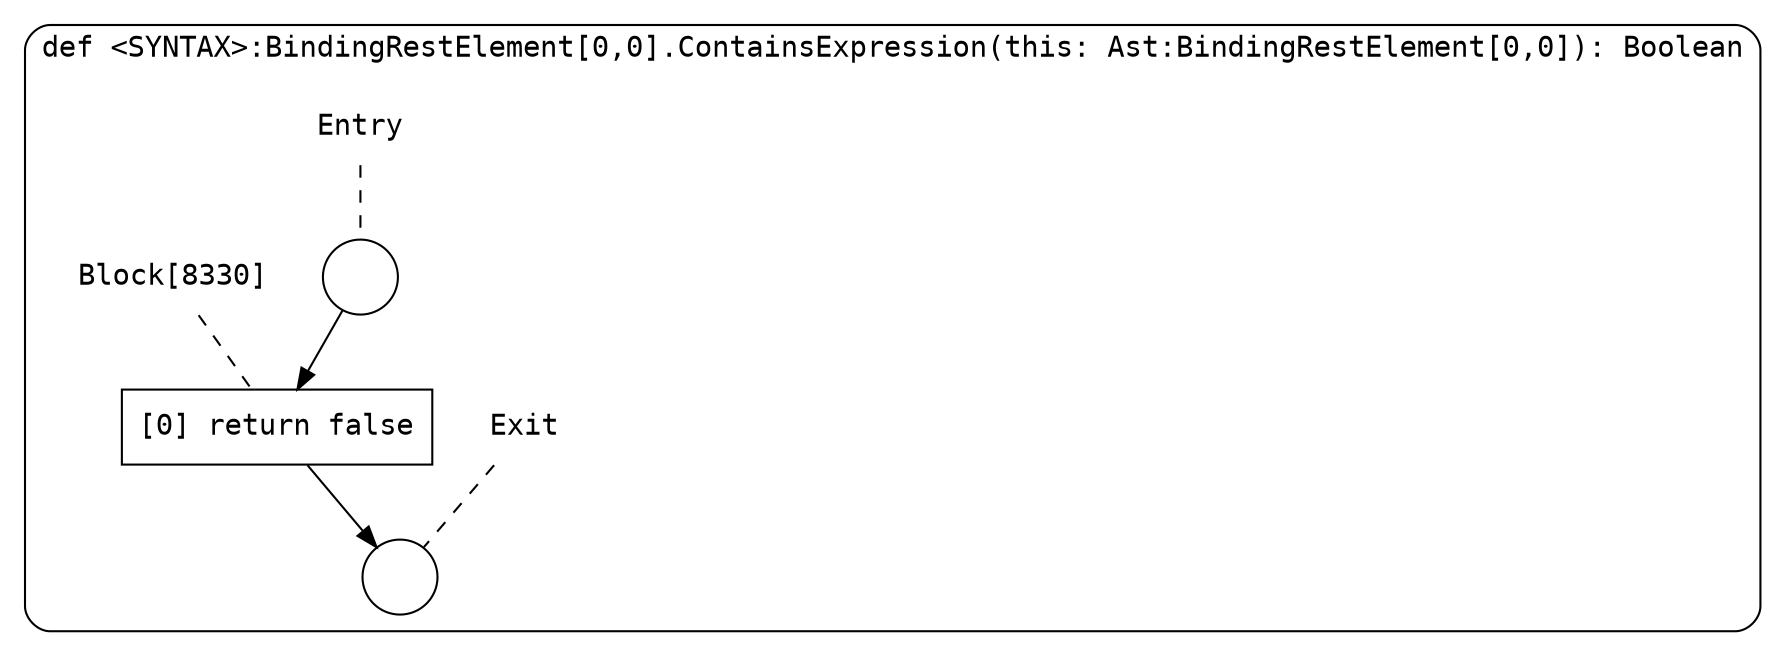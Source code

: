 digraph {
  graph [fontname = "Consolas"]
  node [fontname = "Consolas"]
  edge [fontname = "Consolas"]
  subgraph cluster1529 {
    label = "def <SYNTAX>:BindingRestElement[0,0].ContainsExpression(this: Ast:BindingRestElement[0,0]): Boolean"
    style = rounded
    cluster1529_entry_name [shape=none, label=<<font color="black">Entry</font>>]
    cluster1529_entry_name -> cluster1529_entry [arrowhead=none, color="black", style=dashed]
    cluster1529_entry [shape=circle label=" " color="black" fillcolor="white" style=filled]
    cluster1529_entry -> node8330 [color="black"]
    cluster1529_exit_name [shape=none, label=<<font color="black">Exit</font>>]
    cluster1529_exit_name -> cluster1529_exit [arrowhead=none, color="black", style=dashed]
    cluster1529_exit [shape=circle label=" " color="black" fillcolor="white" style=filled]
    node8330_name [shape=none, label=<<font color="black">Block[8330]</font>>]
    node8330_name -> node8330 [arrowhead=none, color="black", style=dashed]
    node8330 [shape=box, label=<<font color="black">[0] return false<BR ALIGN="LEFT"/></font>> color="black" fillcolor="white", style=filled]
    node8330 -> cluster1529_exit [color="black"]
  }
}